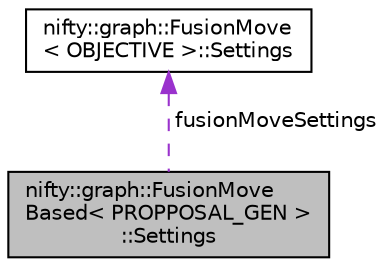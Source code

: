 digraph "nifty::graph::FusionMoveBased&lt; PROPPOSAL_GEN &gt;::Settings"
{
  edge [fontname="Helvetica",fontsize="10",labelfontname="Helvetica",labelfontsize="10"];
  node [fontname="Helvetica",fontsize="10",shape=record];
  Node1 [label="nifty::graph::FusionMove\lBased\< PROPPOSAL_GEN \>\l::Settings",height=0.2,width=0.4,color="black", fillcolor="grey75", style="filled", fontcolor="black"];
  Node2 -> Node1 [dir="back",color="darkorchid3",fontsize="10",style="dashed",label=" fusionMoveSettings" ];
  Node2 [label="nifty::graph::FusionMove\l\< OBJECTIVE \>::Settings",height=0.2,width=0.4,color="black", fillcolor="white", style="filled",URL="$structnifty_1_1graph_1_1FusionMove_1_1Settings.html"];
}
